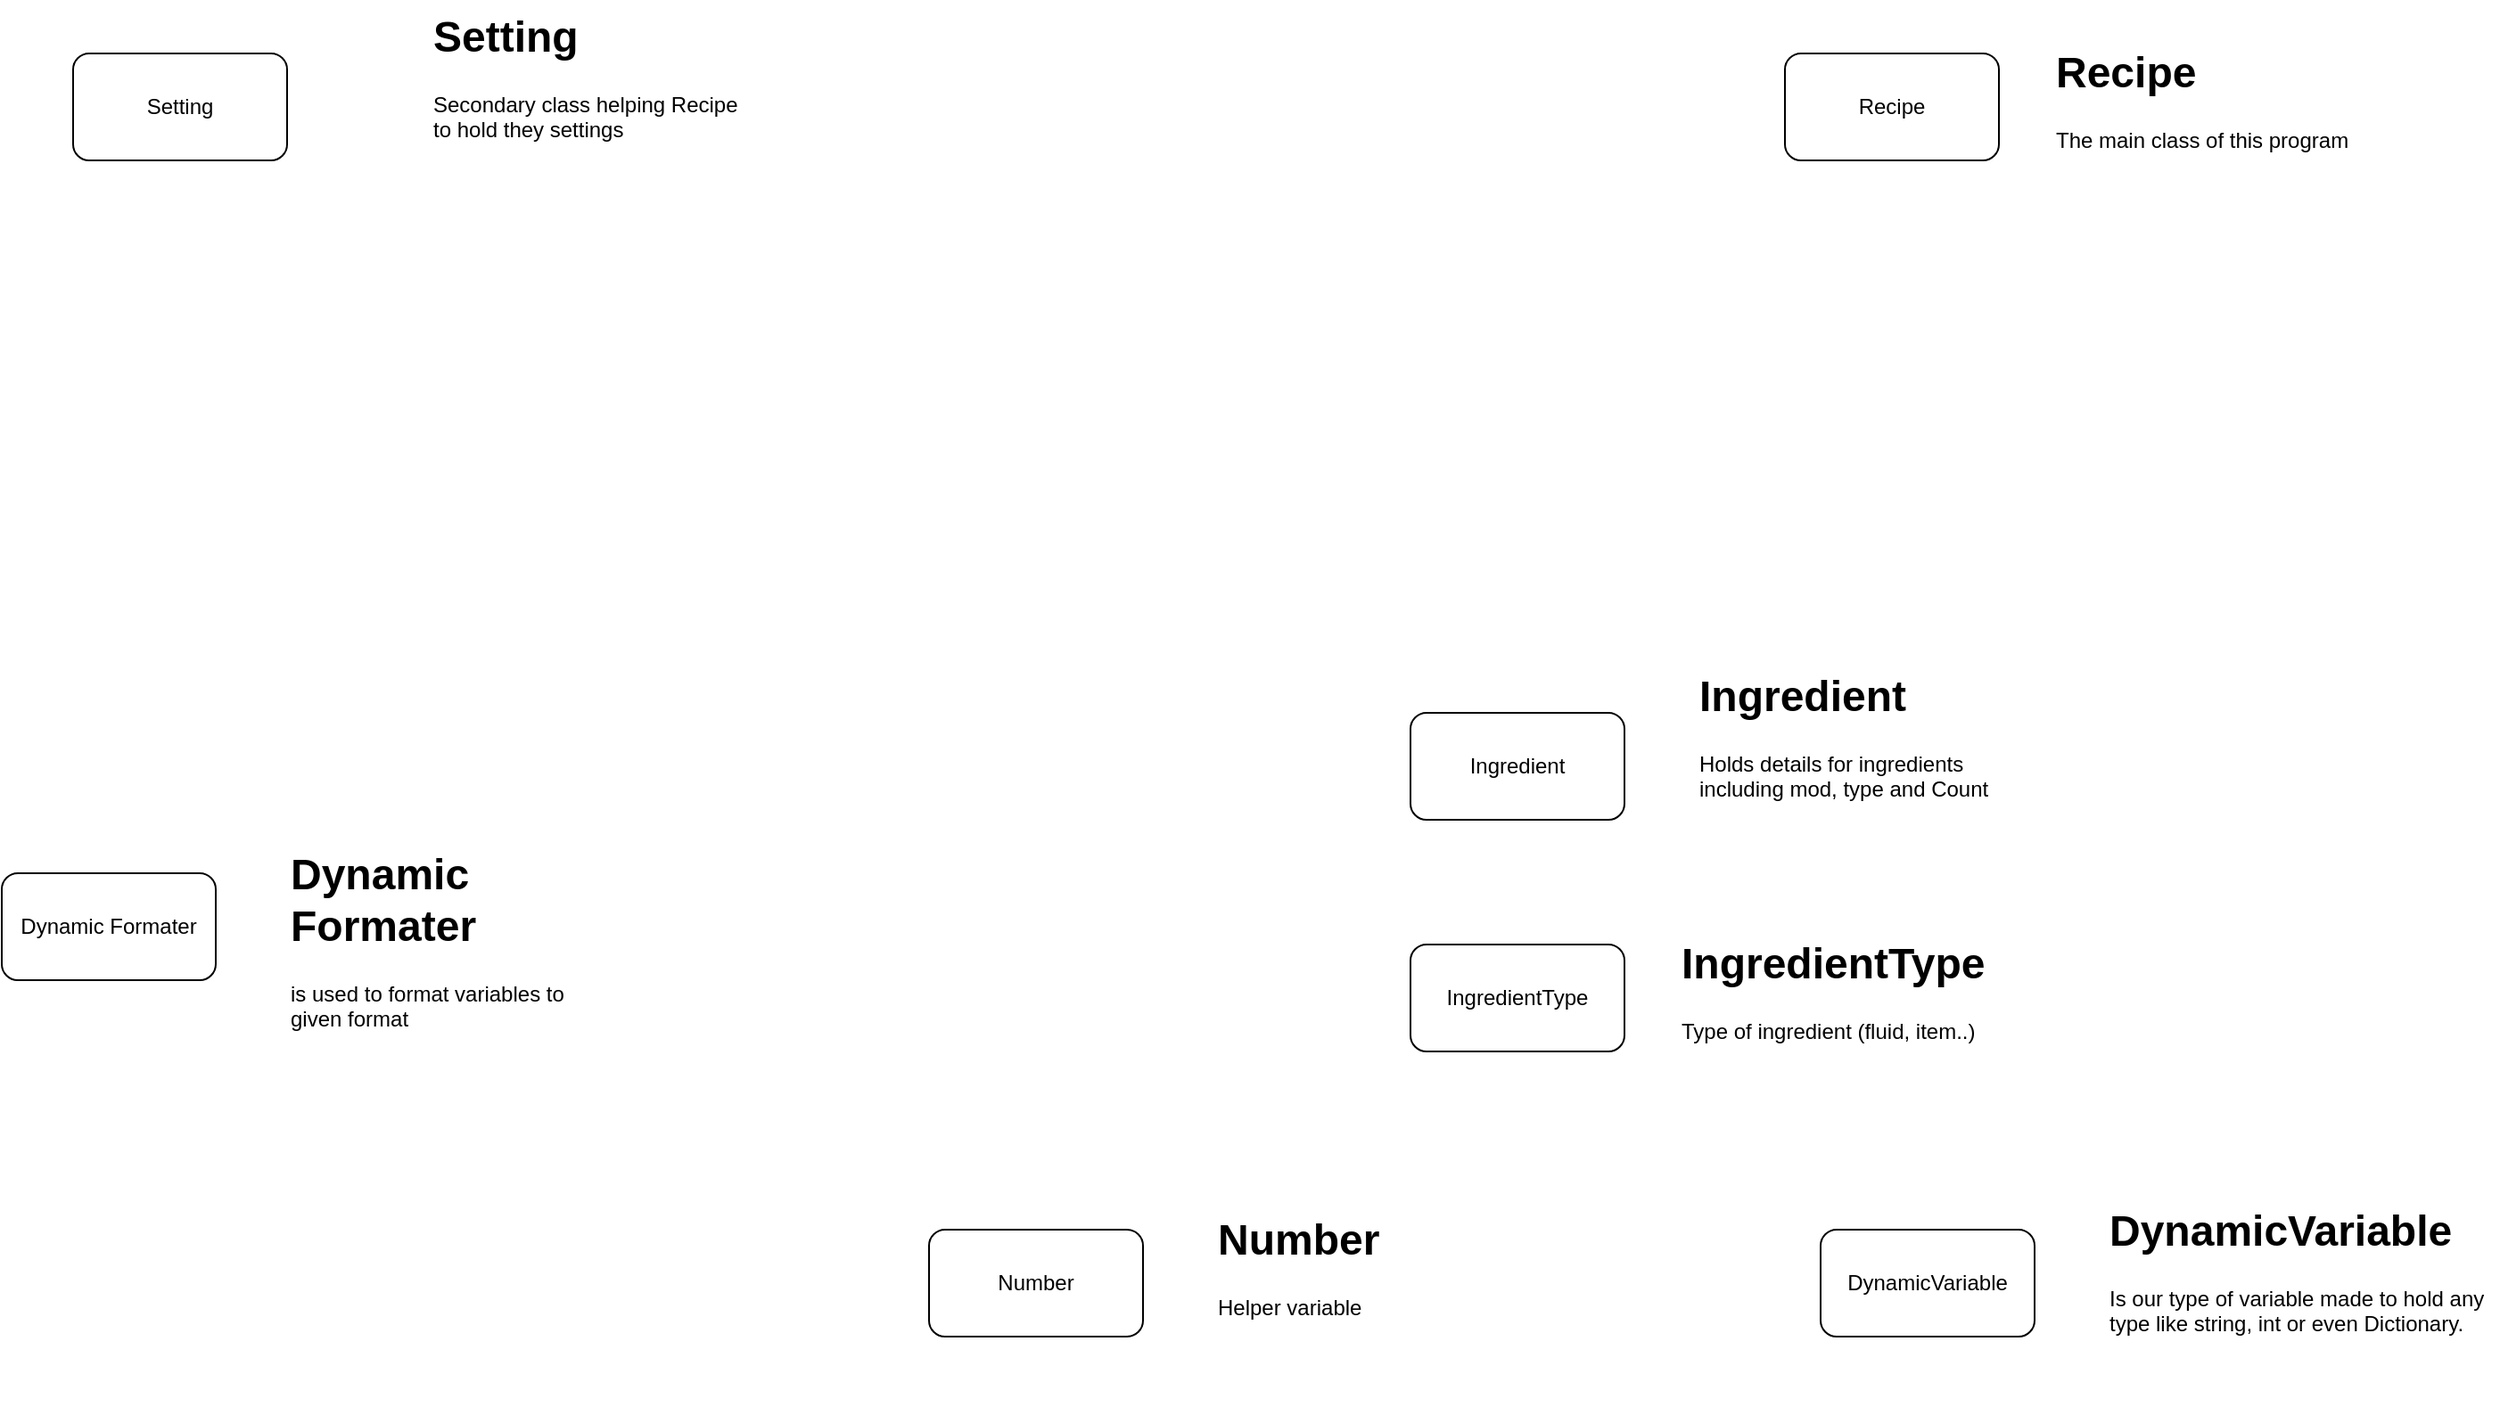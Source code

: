 <mxfile version="28.0.6" pages="8">
  <diagram name="Main" id="3uBoML_Z0vApxwViEejm">
    <mxGraphModel dx="1426" dy="841" grid="1" gridSize="10" guides="1" tooltips="1" connect="1" arrows="1" fold="1" page="1" pageScale="1" pageWidth="1600" pageHeight="900" math="0" shadow="0">
      <root>
        <mxCell id="0" />
        <mxCell id="1" parent="0" />
        <UserObject label="DynamicVariable" link="data:page/id,hqDUjNiKxRSwFqBgx4Qv" id="py9depiOROpdOmusDmSC-1">
          <mxCell style="rounded=1;whiteSpace=wrap;html=1;" parent="1" vertex="1">
            <mxGeometry x="1120" y="750" width="120" height="60" as="geometry" />
          </mxCell>
        </UserObject>
        <mxCell id="OvRGYWNVz8hE8GRUVHzd-1" value="&lt;h1 style=&quot;margin-top: 0px;&quot;&gt;DynamicVariable&lt;/h1&gt;&lt;div&gt;Is our type of variable made to hold any type like string, int or even Dictionary.&lt;/div&gt;" style="text;html=1;whiteSpace=wrap;overflow=hidden;rounded=0;" parent="1" vertex="1">
          <mxGeometry x="1280" y="730" width="220" height="120" as="geometry" />
        </mxCell>
        <UserObject label="Recipe" link="data:page/id,t78YA1gMslNpnmLZrwG5" id="nsWsN7rV3ODZWiUiTW6b-1">
          <mxCell style="rounded=1;whiteSpace=wrap;html=1;" parent="1" vertex="1">
            <mxGeometry x="1100" y="90" width="120" height="60" as="geometry" />
          </mxCell>
        </UserObject>
        <mxCell id="nsWsN7rV3ODZWiUiTW6b-2" value="&lt;h1 style=&quot;margin-top: 0px;&quot;&gt;Recipe&lt;/h1&gt;&lt;div&gt;The main class of this program&lt;/div&gt;" style="text;html=1;whiteSpace=wrap;overflow=hidden;rounded=0;" parent="1" vertex="1">
          <mxGeometry x="1250" y="80" width="180" height="80" as="geometry" />
        </mxCell>
        <UserObject label="Number" link="data:page/id,tS-TYKr6pLmL4njtWuK7" id="jSwqEzFGsP4xh-R7EDi3-1">
          <mxCell style="rounded=1;whiteSpace=wrap;html=1;" parent="1" vertex="1">
            <mxGeometry x="620" y="750" width="120" height="60" as="geometry" />
          </mxCell>
        </UserObject>
        <mxCell id="aqiyEkS29fCbohRyDA0C-1" value="&lt;h1 style=&quot;margin-top: 0px;&quot;&gt;Number&lt;/h1&gt;&lt;div&gt;Helper variable&lt;/div&gt;" style="text;html=1;whiteSpace=wrap;overflow=hidden;rounded=0;" parent="1" vertex="1">
          <mxGeometry x="780" y="735" width="320" height="90" as="geometry" />
        </mxCell>
        <UserObject label="Setting" link="data:page/id,YI6rBQPwx8NrK-7dsSXo" id="jTdZv9STOvw9XY3UWGTQ-1">
          <mxCell style="rounded=1;whiteSpace=wrap;html=1;" parent="1" vertex="1">
            <mxGeometry x="140" y="90" width="120" height="60" as="geometry" />
          </mxCell>
        </UserObject>
        <mxCell id="jTdZv9STOvw9XY3UWGTQ-2" value="&lt;h1 style=&quot;margin-top: 0px;&quot;&gt;Setting&lt;/h1&gt;&lt;div&gt;Secondary class helping Recipe to hold they settings&lt;/div&gt;" style="text;html=1;whiteSpace=wrap;overflow=hidden;rounded=0;" parent="1" vertex="1">
          <mxGeometry x="340" y="60" width="180" height="120" as="geometry" />
        </mxCell>
        <UserObject label="Ingredient" link="data:page/id,b0zY4UOx8nBC6KK0_vot" id="zMOxep1gGMdiYsYofXOH-1">
          <mxCell style="rounded=1;whiteSpace=wrap;html=1;" parent="1" vertex="1">
            <mxGeometry x="890" y="460" width="120" height="60" as="geometry" />
          </mxCell>
        </UserObject>
        <mxCell id="tMk_VGYLlpw7JnObfjpC-1" value="&lt;h1 style=&quot;margin-top: 0px;&quot;&gt;Ingredient&lt;/h1&gt;&lt;p&gt;Holds details for ingredients including mod, type and Count&lt;/p&gt;" style="text;html=1;whiteSpace=wrap;overflow=hidden;rounded=0;" parent="1" vertex="1">
          <mxGeometry x="1050" y="430" width="180" height="120" as="geometry" />
        </mxCell>
        <UserObject label="IngredientType" link="data:page/id,jamZXUYtW_Kwg3yxd3u6" id="tMk_VGYLlpw7JnObfjpC-2">
          <mxCell style="rounded=1;whiteSpace=wrap;html=1;" parent="1" vertex="1">
            <mxGeometry x="890" y="590" width="120" height="60" as="geometry" />
          </mxCell>
        </UserObject>
        <mxCell id="tVx1jOdCEB5GuCHNKLwu-1" value="&lt;h1 style=&quot;margin-top: 0px;&quot;&gt;IngredientType&lt;/h1&gt;&lt;p&gt;Type of ingredient (fluid, item..)&lt;/p&gt;" style="text;html=1;whiteSpace=wrap;overflow=hidden;rounded=0;" parent="1" vertex="1">
          <mxGeometry x="1040" y="580" width="180" height="120" as="geometry" />
        </mxCell>
        <UserObject label="Dynamic Formater" link="data:page/id,U5plF3agsknYo9dKK9Mc" id="57xnzpnbWYV_sWR0A42B-1">
          <mxCell style="rounded=1;whiteSpace=wrap;html=1;" vertex="1" parent="1">
            <mxGeometry x="100" y="550" width="120" height="60" as="geometry" />
          </mxCell>
        </UserObject>
        <mxCell id="57xnzpnbWYV_sWR0A42B-2" value="&lt;h1 style=&quot;margin-top: 0px;&quot;&gt;Dynamic Formater&lt;/h1&gt;&lt;div&gt;is used to format variables to given format&lt;/div&gt;" style="text;html=1;whiteSpace=wrap;overflow=hidden;rounded=0;" vertex="1" parent="1">
          <mxGeometry x="260" y="530" width="180" height="120" as="geometry" />
        </mxCell>
      </root>
    </mxGraphModel>
  </diagram>
  <diagram id="t78YA1gMslNpnmLZrwG5" name="Recipe">
    <mxGraphModel dx="2066" dy="1201" grid="1" gridSize="10" guides="1" tooltips="1" connect="1" arrows="1" fold="1" page="1" pageScale="1" pageWidth="1600" pageHeight="900" math="0" shadow="0">
      <root>
        <mxCell id="0" />
        <mxCell id="1" parent="0" />
      </root>
    </mxGraphModel>
  </diagram>
  <diagram id="hqDUjNiKxRSwFqBgx4Qv" name="DynamicVariable">
    <mxGraphModel dx="2066" dy="1201" grid="1" gridSize="10" guides="1" tooltips="1" connect="1" arrows="1" fold="1" page="1" pageScale="1" pageWidth="1600" pageHeight="900" math="0" shadow="0">
      <root>
        <mxCell id="0" />
        <mxCell id="1" parent="0" />
      </root>
    </mxGraphModel>
  </diagram>
  <diagram id="tS-TYKr6pLmL4njtWuK7" name="Number">
    <mxGraphModel dx="2066" dy="1201" grid="1" gridSize="10" guides="1" tooltips="1" connect="1" arrows="1" fold="1" page="1" pageScale="1" pageWidth="1600" pageHeight="900" math="0" shadow="0">
      <root>
        <mxCell id="0" />
        <mxCell id="1" parent="0" />
      </root>
    </mxGraphModel>
  </diagram>
  <diagram id="YI6rBQPwx8NrK-7dsSXo" name="Setting">
    <mxGraphModel dx="2066" dy="1201" grid="1" gridSize="10" guides="1" tooltips="1" connect="1" arrows="1" fold="1" page="1" pageScale="1" pageWidth="1600" pageHeight="900" math="0" shadow="0">
      <root>
        <mxCell id="0" />
        <mxCell id="1" parent="0" />
      </root>
    </mxGraphModel>
  </diagram>
  <diagram id="b0zY4UOx8nBC6KK0_vot" name="Ingredient">
    <mxGraphModel dx="1410" dy="945" grid="1" gridSize="10" guides="1" tooltips="1" connect="1" arrows="1" fold="1" page="1" pageScale="1" pageWidth="827" pageHeight="1169" math="0" shadow="0">
      <root>
        <mxCell id="0" />
        <mxCell id="1" parent="0" />
      </root>
    </mxGraphModel>
  </diagram>
  <diagram id="jamZXUYtW_Kwg3yxd3u6" name="IngredientType">
    <mxGraphModel dx="1410" dy="945" grid="1" gridSize="10" guides="1" tooltips="1" connect="1" arrows="1" fold="1" page="1" pageScale="1" pageWidth="827" pageHeight="1169" math="0" shadow="0">
      <root>
        <mxCell id="0" />
        <mxCell id="1" parent="0" />
      </root>
    </mxGraphModel>
  </diagram>
  <diagram id="U5plF3agsknYo9dKK9Mc" name="Dynamic Formater">
    <mxGraphModel dx="2431" dy="1413" grid="1" gridSize="10" guides="1" tooltips="1" connect="1" arrows="1" fold="1" page="1" pageScale="1" pageWidth="1600" pageHeight="900" math="0" shadow="0">
      <root>
        <mxCell id="0" />
        <mxCell id="1" parent="0" />
        <mxCell id="F77P0eYqjYumgftxK4_H-1" value="&lt;h1 style=&quot;margin-top: 0px;&quot;&gt;Dynamic Formater&lt;/h1&gt;&lt;div&gt;This class has aditional subclasses to help it work.&lt;/div&gt;" style="text;html=1;whiteSpace=wrap;overflow=hidden;rounded=0;rotation=0;" vertex="1" parent="1">
          <mxGeometry x="760" y="130" width="340" height="80" as="geometry" />
        </mxCell>
        <mxCell id="F77P0eYqjYumgftxK4_H-2" value="Dynamic Formater SubClasses" style="swimlane;whiteSpace=wrap;html=1;" vertex="1" parent="1">
          <mxGeometry x="110" y="10" width="530" height="420" as="geometry" />
        </mxCell>
        <mxCell id="F77P0eYqjYumgftxK4_H-3" value="IOutputLine" style="rounded=1;whiteSpace=wrap;html=1;" vertex="1" parent="F77P0eYqjYumgftxK4_H-2">
          <mxGeometry x="210" y="40" width="120" height="60" as="geometry" />
        </mxCell>
        <mxCell id="F77P0eYqjYumgftxK4_H-6" style="edgeStyle=orthogonalEdgeStyle;rounded=0;orthogonalLoop=1;jettySize=auto;html=1;" edge="1" parent="F77P0eYqjYumgftxK4_H-2" source="F77P0eYqjYumgftxK4_H-4" target="F77P0eYqjYumgftxK4_H-5">
          <mxGeometry relative="1" as="geometry" />
        </mxCell>
        <mxCell id="F77P0eYqjYumgftxK4_H-8" style="edgeStyle=orthogonalEdgeStyle;rounded=0;orthogonalLoop=1;jettySize=auto;html=1;" edge="1" parent="F77P0eYqjYumgftxK4_H-2" source="F77P0eYqjYumgftxK4_H-4" target="F77P0eYqjYumgftxK4_H-7">
          <mxGeometry relative="1" as="geometry" />
        </mxCell>
        <mxCell id="F77P0eYqjYumgftxK4_H-4" value="Output Lines" style="rounded=1;whiteSpace=wrap;html=1;arcSize=0;" vertex="1" parent="F77P0eYqjYumgftxK4_H-2">
          <mxGeometry x="210" y="120" width="120" height="60" as="geometry" />
        </mxCell>
        <mxCell id="F77P0eYqjYumgftxK4_H-5" value="Textline" style="rounded=1;whiteSpace=wrap;html=1;" vertex="1" parent="F77P0eYqjYumgftxK4_H-2">
          <mxGeometry x="40" y="230" width="120" height="60" as="geometry" />
        </mxCell>
        <mxCell id="F77P0eYqjYumgftxK4_H-7" value="RepeatBlock" style="rounded=1;whiteSpace=wrap;html=1;" vertex="1" parent="F77P0eYqjYumgftxK4_H-2">
          <mxGeometry x="370" y="230" width="120" height="60" as="geometry" />
        </mxCell>
        <mxCell id="F77P0eYqjYumgftxK4_H-9" value="OutputLineConvertor" style="rounded=1;whiteSpace=wrap;html=1;" vertex="1" parent="F77P0eYqjYumgftxK4_H-2">
          <mxGeometry x="210" y="340" width="120" height="60" as="geometry" />
        </mxCell>
        <mxCell id="F77P0eYqjYumgftxK4_H-12" style="edgeStyle=orthogonalEdgeStyle;rounded=0;orthogonalLoop=1;jettySize=auto;html=1;" edge="1" parent="1" source="F77P0eYqjYumgftxK4_H-10" target="F77P0eYqjYumgftxK4_H-11">
          <mxGeometry relative="1" as="geometry" />
        </mxCell>
        <mxCell id="F77P0eYqjYumgftxK4_H-40" style="edgeStyle=orthogonalEdgeStyle;rounded=0;orthogonalLoop=1;jettySize=auto;html=1;" edge="1" parent="1" source="F77P0eYqjYumgftxK4_H-10" target="F77P0eYqjYumgftxK4_H-39">
          <mxGeometry relative="1" as="geometry" />
        </mxCell>
        <mxCell id="F77P0eYqjYumgftxK4_H-159" style="edgeStyle=orthogonalEdgeStyle;rounded=0;orthogonalLoop=1;jettySize=auto;html=1;" edge="1" parent="1" source="F77P0eYqjYumgftxK4_H-10" target="F77P0eYqjYumgftxK4_H-158">
          <mxGeometry relative="1" as="geometry" />
        </mxCell>
        <mxCell id="F77P0eYqjYumgftxK4_H-10" value="Dynamic Formater" style="shape=process;whiteSpace=wrap;html=1;backgroundOutline=1;" vertex="1" parent="1">
          <mxGeometry x="820" y="550" width="120" height="60" as="geometry" />
        </mxCell>
        <mxCell id="F77P0eYqjYumgftxK4_H-11" value="Format" style="rounded=0;whiteSpace=wrap;html=1;" vertex="1" parent="1">
          <mxGeometry x="315" y="700" width="120" height="60" as="geometry" />
        </mxCell>
        <mxCell id="F77P0eYqjYumgftxK4_H-13" value="&lt;h1 style=&quot;margin-top: 0px;&quot;&gt;Format&lt;/h1&gt;&lt;div&gt;is a method that will format dynamic variable with given format&lt;/div&gt;" style="text;html=1;whiteSpace=wrap;overflow=hidden;rounded=0;" vertex="1" parent="1">
          <mxGeometry x="520" y="670" width="180" height="120" as="geometry" />
        </mxCell>
        <mxCell id="F77P0eYqjYumgftxK4_H-21" style="edgeStyle=orthogonalEdgeStyle;rounded=0;orthogonalLoop=1;jettySize=auto;html=1;" edge="1" parent="1" source="F77P0eYqjYumgftxK4_H-14" target="F77P0eYqjYumgftxK4_H-20">
          <mxGeometry relative="1" as="geometry" />
        </mxCell>
        <mxCell id="F77P0eYqjYumgftxK4_H-14" value="Format" style="shape=process;whiteSpace=wrap;html=1;backgroundOutline=1;" vertex="1" parent="1">
          <mxGeometry x="315" y="880" width="120" height="60" as="geometry" />
        </mxCell>
        <mxCell id="F77P0eYqjYumgftxK4_H-15" value="" style="shape=flexArrow;endArrow=classic;html=1;rounded=0;" edge="1" parent="1" source="F77P0eYqjYumgftxK4_H-11" target="F77P0eYqjYumgftxK4_H-14">
          <mxGeometry width="50" height="50" relative="1" as="geometry">
            <mxPoint x="350" y="840" as="sourcePoint" />
            <mxPoint x="400" y="790" as="targetPoint" />
          </mxGeometry>
        </mxCell>
        <mxCell id="F77P0eYqjYumgftxK4_H-17" style="edgeStyle=orthogonalEdgeStyle;rounded=0;orthogonalLoop=1;jettySize=auto;html=1;" edge="1" parent="1" source="F77P0eYqjYumgftxK4_H-16" target="F77P0eYqjYumgftxK4_H-14">
          <mxGeometry relative="1" as="geometry" />
        </mxCell>
        <mxCell id="F77P0eYqjYumgftxK4_H-16" value="rawFormat: object" style="rounded=1;whiteSpace=wrap;html=1;" vertex="1" parent="1">
          <mxGeometry x="50" y="820" width="120" height="60" as="geometry" />
        </mxCell>
        <mxCell id="F77P0eYqjYumgftxK4_H-19" style="edgeStyle=orthogonalEdgeStyle;rounded=0;orthogonalLoop=1;jettySize=auto;html=1;" edge="1" parent="1" source="F77P0eYqjYumgftxK4_H-18" target="F77P0eYqjYumgftxK4_H-14">
          <mxGeometry relative="1" as="geometry" />
        </mxCell>
        <mxCell id="F77P0eYqjYumgftxK4_H-18" value="variable: DynamicVariable" style="rounded=1;whiteSpace=wrap;html=1;" vertex="1" parent="1">
          <mxGeometry x="50" y="910" width="120" height="60" as="geometry" />
        </mxCell>
        <mxCell id="F77P0eYqjYumgftxK4_H-23" value="" style="edgeStyle=orthogonalEdgeStyle;rounded=0;orthogonalLoop=1;jettySize=auto;html=1;" edge="1" parent="1" source="F77P0eYqjYumgftxK4_H-20" target="F77P0eYqjYumgftxK4_H-32">
          <mxGeometry relative="1" as="geometry">
            <mxPoint x="530" y="1050" as="targetPoint" />
          </mxGeometry>
        </mxCell>
        <mxCell id="F77P0eYqjYumgftxK4_H-24" value="null" style="edgeLabel;html=1;align=center;verticalAlign=middle;resizable=0;points=[];" vertex="1" connectable="0" parent="F77P0eYqjYumgftxK4_H-23">
          <mxGeometry x="-0.045" y="-2" relative="1" as="geometry">
            <mxPoint as="offset" />
          </mxGeometry>
        </mxCell>
        <mxCell id="F77P0eYqjYumgftxK4_H-33" style="edgeStyle=orthogonalEdgeStyle;rounded=0;orthogonalLoop=1;jettySize=auto;html=1;" edge="1" parent="1" source="F77P0eYqjYumgftxK4_H-20" target="F77P0eYqjYumgftxK4_H-35">
          <mxGeometry relative="1" as="geometry">
            <mxPoint x="375" y="1190" as="targetPoint" />
          </mxGeometry>
        </mxCell>
        <mxCell id="F77P0eYqjYumgftxK4_H-34" value="not null" style="edgeLabel;html=1;align=center;verticalAlign=middle;resizable=0;points=[];" vertex="1" connectable="0" parent="F77P0eYqjYumgftxK4_H-33">
          <mxGeometry x="-0.198" y="-3" relative="1" as="geometry">
            <mxPoint as="offset" />
          </mxGeometry>
        </mxCell>
        <mxCell id="F77P0eYqjYumgftxK4_H-20" value="rawFormat" style="strokeWidth=2;html=1;shape=mxgraph.flowchart.decision;whiteSpace=wrap;" vertex="1" parent="1">
          <mxGeometry x="325" y="1000" width="100" height="100" as="geometry" />
        </mxCell>
        <mxCell id="F77P0eYqjYumgftxK4_H-32" value="ArgumentNullExeption&lt;br&gt;nameof(rawFormat)" style="shape=parallelogram;perimeter=parallelogramPerimeter;whiteSpace=wrap;html=1;fixedSize=1;" vertex="1" parent="1">
          <mxGeometry x="510" y="1020" width="210" height="60" as="geometry" />
        </mxCell>
        <mxCell id="F77P0eYqjYumgftxK4_H-37" value="" style="edgeStyle=orthogonalEdgeStyle;rounded=0;orthogonalLoop=1;jettySize=auto;html=1;" edge="1" parent="1" source="F77P0eYqjYumgftxK4_H-35" target="F77P0eYqjYumgftxK4_H-36">
          <mxGeometry relative="1" as="geometry" />
        </mxCell>
        <mxCell id="F77P0eYqjYumgftxK4_H-38" value="default" style="edgeLabel;html=1;align=center;verticalAlign=middle;resizable=0;points=[];" vertex="1" connectable="0" parent="F77P0eYqjYumgftxK4_H-37">
          <mxGeometry x="0.127" relative="1" as="geometry">
            <mxPoint as="offset" />
          </mxGeometry>
        </mxCell>
        <mxCell id="F77P0eYqjYumgftxK4_H-43" style="edgeStyle=orthogonalEdgeStyle;rounded=0;orthogonalLoop=1;jettySize=auto;html=1;" edge="1" parent="1" source="F77P0eYqjYumgftxK4_H-35" target="F77P0eYqjYumgftxK4_H-42">
          <mxGeometry relative="1" as="geometry" />
        </mxCell>
        <mxCell id="F77P0eYqjYumgftxK4_H-35" value="rawFormat type" style="rhombus;whiteSpace=wrap;html=1;" vertex="1" parent="1">
          <mxGeometry x="335" y="1180" width="80" height="80" as="geometry" />
        </mxCell>
        <mxCell id="F77P0eYqjYumgftxK4_H-36" value="ArgumentExeption&lt;div&gt;&quot;Unsupported format type.&quot;&lt;/div&gt;" style="shape=parallelogram;perimeter=parallelogramPerimeter;whiteSpace=wrap;html=1;fixedSize=1;" vertex="1" parent="1">
          <mxGeometry x="510" y="1190" width="210" height="60" as="geometry" />
        </mxCell>
        <mxCell id="F77P0eYqjYumgftxK4_H-39" value="Render" style="rounded=0;whiteSpace=wrap;html=1;" vertex="1" parent="1">
          <mxGeometry x="1210" y="700" width="120" height="60" as="geometry" />
        </mxCell>
        <mxCell id="F77P0eYqjYumgftxK4_H-44" style="edgeStyle=orthogonalEdgeStyle;rounded=0;orthogonalLoop=1;jettySize=auto;html=1;" edge="1" parent="1" source="F77P0eYqjYumgftxK4_H-41" target="F77P0eYqjYumgftxK4_H-42">
          <mxGeometry relative="1" as="geometry" />
        </mxCell>
        <mxCell id="F77P0eYqjYumgftxK4_H-41" value="&lt;ul&gt;&lt;li&gt;string&lt;/li&gt;&lt;li&gt;JsonElement&lt;/li&gt;&lt;li&gt;List&amp;lt;object&amp;gt;&lt;/li&gt;&lt;/ul&gt;" style="text;strokeColor=none;fillColor=none;html=1;whiteSpace=wrap;verticalAlign=middle;overflow=hidden;" vertex="1" parent="1">
          <mxGeometry x="200" y="1280" width="140" height="80" as="geometry" />
        </mxCell>
        <mxCell id="F77P0eYqjYumgftxK4_H-47" style="edgeStyle=orthogonalEdgeStyle;rounded=0;orthogonalLoop=1;jettySize=auto;html=1;" edge="1" parent="1" source="F77P0eYqjYumgftxK4_H-42" target="F77P0eYqjYumgftxK4_H-46">
          <mxGeometry relative="1" as="geometry" />
        </mxCell>
        <mxCell id="F77P0eYqjYumgftxK4_H-48" value="not succesfull or null" style="edgeLabel;html=1;align=center;verticalAlign=middle;resizable=0;points=[];" vertex="1" connectable="0" parent="F77P0eYqjYumgftxK4_H-47">
          <mxGeometry x="-0.533" y="-1" relative="1" as="geometry">
            <mxPoint x="29" y="-1" as="offset" />
          </mxGeometry>
        </mxCell>
        <mxCell id="F77P0eYqjYumgftxK4_H-50" style="edgeStyle=orthogonalEdgeStyle;rounded=0;orthogonalLoop=1;jettySize=auto;html=1;" edge="1" parent="1" source="F77P0eYqjYumgftxK4_H-42" target="F77P0eYqjYumgftxK4_H-49">
          <mxGeometry relative="1" as="geometry" />
        </mxCell>
        <mxCell id="F77P0eYqjYumgftxK4_H-51" value="succes" style="edgeLabel;html=1;align=center;verticalAlign=middle;resizable=0;points=[];" vertex="1" connectable="0" parent="F77P0eYqjYumgftxK4_H-50">
          <mxGeometry x="-0.135" y="1" relative="1" as="geometry">
            <mxPoint as="offset" />
          </mxGeometry>
        </mxCell>
        <mxCell id="F77P0eYqjYumgftxK4_H-42" value="outputLines" style="rounded=1;whiteSpace=wrap;html=1;" vertex="1" parent="1">
          <mxGeometry x="315" y="1400" width="120" height="60" as="geometry" />
        </mxCell>
        <mxCell id="F77P0eYqjYumgftxK4_H-45" value="&lt;h1 style=&quot;margin-top: 0px;&quot;&gt;Deserialization&lt;/h1&gt;&lt;div&gt;uses json deserialize with OutputLineConverter() as option converter and tries to deserialize rawFormat into List&amp;lt;IOutputLine&amp;gt;&lt;/div&gt;" style="text;html=1;whiteSpace=wrap;overflow=hidden;rounded=0;" vertex="1" parent="1">
          <mxGeometry x="500" y="1290" width="180" height="140" as="geometry" />
        </mxCell>
        <mxCell id="F77P0eYqjYumgftxK4_H-46" value="ArgumentExeption&lt;div&gt;&quot;Invalid or empty format.&quot;&lt;/div&gt;" style="shape=parallelogram;perimeter=parallelogramPerimeter;whiteSpace=wrap;html=1;fixedSize=1;" vertex="1" parent="1">
          <mxGeometry x="510" y="1490" width="210" height="60" as="geometry" />
        </mxCell>
        <mxCell id="F77P0eYqjYumgftxK4_H-49" value="returns Render(outputLines, variable)" style="shape=process;whiteSpace=wrap;html=1;backgroundOutline=1;size=0.053;" vertex="1" parent="1">
          <mxGeometry x="250" y="1740" width="250" height="60" as="geometry" />
        </mxCell>
        <mxCell id="F77P0eYqjYumgftxK4_H-52" value="&lt;h1 style=&quot;margin-top: 0px;&quot;&gt;Render&lt;/h1&gt;&lt;div&gt;is a methode that will take lines and replaces variable holders with data&lt;/div&gt;" style="text;html=1;whiteSpace=wrap;overflow=hidden;rounded=0;" vertex="1" parent="1">
          <mxGeometry x="1410" y="660" width="180" height="120" as="geometry" />
        </mxCell>
        <mxCell id="F77P0eYqjYumgftxK4_H-79" style="edgeStyle=orthogonalEdgeStyle;rounded=0;orthogonalLoop=1;jettySize=auto;html=1;" edge="1" parent="1" source="F77P0eYqjYumgftxK4_H-53" target="F77P0eYqjYumgftxK4_H-107">
          <mxGeometry relative="1" as="geometry">
            <mxPoint x="1270" y="1030" as="targetPoint" />
          </mxGeometry>
        </mxCell>
        <mxCell id="F77P0eYqjYumgftxK4_H-85" style="edgeStyle=orthogonalEdgeStyle;rounded=0;orthogonalLoop=1;jettySize=auto;html=1;" edge="1" parent="1" source="F77P0eYqjYumgftxK4_H-53" target="F77P0eYqjYumgftxK4_H-84">
          <mxGeometry relative="1" as="geometry" />
        </mxCell>
        <mxCell id="F77P0eYqjYumgftxK4_H-53" value="Render" style="shape=process;whiteSpace=wrap;html=1;backgroundOutline=1;" vertex="1" parent="1">
          <mxGeometry x="1210" y="880" width="120" height="60" as="geometry" />
        </mxCell>
        <mxCell id="F77P0eYqjYumgftxK4_H-54" value="" style="shape=flexArrow;endArrow=classic;html=1;rounded=0;" edge="1" parent="1" source="F77P0eYqjYumgftxK4_H-39" target="F77P0eYqjYumgftxK4_H-53">
          <mxGeometry width="50" height="50" relative="1" as="geometry">
            <mxPoint x="1180" y="840" as="sourcePoint" />
            <mxPoint x="1230" y="790" as="targetPoint" />
          </mxGeometry>
        </mxCell>
        <mxCell id="F77P0eYqjYumgftxK4_H-59" style="edgeStyle=orthogonalEdgeStyle;rounded=0;orthogonalLoop=1;jettySize=auto;html=1;" edge="1" parent="1" source="F77P0eYqjYumgftxK4_H-55" target="F77P0eYqjYumgftxK4_H-53">
          <mxGeometry relative="1" as="geometry" />
        </mxCell>
        <mxCell id="F77P0eYqjYumgftxK4_H-55" value="lines: List&amp;lt;IOutputLine&amp;gt;" style="rounded=1;whiteSpace=wrap;html=1;" vertex="1" parent="1">
          <mxGeometry x="960" y="820" width="120" height="60" as="geometry" />
        </mxCell>
        <mxCell id="F77P0eYqjYumgftxK4_H-60" style="edgeStyle=orthogonalEdgeStyle;rounded=0;orthogonalLoop=1;jettySize=auto;html=1;" edge="1" parent="1" source="F77P0eYqjYumgftxK4_H-56" target="F77P0eYqjYumgftxK4_H-53">
          <mxGeometry relative="1" as="geometry" />
        </mxCell>
        <mxCell id="F77P0eYqjYumgftxK4_H-56" value="variable: DynamicVariable" style="rounded=1;whiteSpace=wrap;html=1;" vertex="1" parent="1">
          <mxGeometry x="960" y="910" width="120" height="60" as="geometry" />
        </mxCell>
        <mxCell id="F77P0eYqjYumgftxK4_H-157" style="edgeStyle=orthogonalEdgeStyle;rounded=0;orthogonalLoop=1;jettySize=auto;html=1;" edge="1" parent="1" source="F77P0eYqjYumgftxK4_H-84" target="F77P0eYqjYumgftxK4_H-155">
          <mxGeometry relative="1" as="geometry">
            <Array as="points">
              <mxPoint x="1710" y="1535" />
              <mxPoint x="1890" y="1535" />
              <mxPoint x="1890" y="1980" />
            </Array>
          </mxGeometry>
        </mxCell>
        <mxCell id="F77P0eYqjYumgftxK4_H-84" value="StringBuilder" style="rounded=1;whiteSpace=wrap;html=1;" vertex="1" parent="1">
          <mxGeometry x="1650" y="1060" width="120" height="60" as="geometry" />
        </mxCell>
        <mxCell id="F77P0eYqjYumgftxK4_H-156" style="edgeStyle=orthogonalEdgeStyle;rounded=0;orthogonalLoop=1;jettySize=auto;html=1;" edge="1" parent="1" source="F77P0eYqjYumgftxK4_H-107" target="F77P0eYqjYumgftxK4_H-155">
          <mxGeometry relative="1" as="geometry" />
        </mxCell>
        <mxCell id="F77P0eYqjYumgftxK4_H-107" value="for line in lines" style="swimlane;startSize=20;horizontal=1;containerType=tree;" vertex="1" parent="1">
          <mxGeometry x="980" y="1040" width="580" height="780" as="geometry" />
        </mxCell>
        <mxCell id="F77P0eYqjYumgftxK4_H-128" style="edgeStyle=orthogonalEdgeStyle;rounded=0;orthogonalLoop=1;jettySize=auto;html=1;" edge="1" parent="F77P0eYqjYumgftxK4_H-107" source="F77P0eYqjYumgftxK4_H-126" target="F77P0eYqjYumgftxK4_H-127">
          <mxGeometry relative="1" as="geometry" />
        </mxCell>
        <mxCell id="F77P0eYqjYumgftxK4_H-132" style="edgeStyle=orthogonalEdgeStyle;rounded=0;orthogonalLoop=1;jettySize=auto;html=1;" edge="1" parent="F77P0eYqjYumgftxK4_H-107" source="F77P0eYqjYumgftxK4_H-126" target="F77P0eYqjYumgftxK4_H-131">
          <mxGeometry relative="1" as="geometry" />
        </mxCell>
        <mxCell id="F77P0eYqjYumgftxK4_H-126" value="switch type" style="rounded=0;whiteSpace=wrap;html=1;" vertex="1" parent="F77P0eYqjYumgftxK4_H-107">
          <mxGeometry x="140" y="40" width="120" height="60" as="geometry" />
        </mxCell>
        <mxCell id="F77P0eYqjYumgftxK4_H-127" value="TextLine" style="rounded=1;whiteSpace=wrap;html=1;" vertex="1" parent="F77P0eYqjYumgftxK4_H-107">
          <mxGeometry x="40" y="150" width="120" height="60" as="geometry" />
        </mxCell>
        <mxCell id="F77P0eYqjYumgftxK4_H-129" style="edgeStyle=orthogonalEdgeStyle;rounded=0;orthogonalLoop=1;jettySize=auto;html=1;" edge="1" target="F77P0eYqjYumgftxK4_H-130" source="F77P0eYqjYumgftxK4_H-127" parent="F77P0eYqjYumgftxK4_H-107">
          <mxGeometry relative="1" as="geometry">
            <mxPoint x="1170" y="1150" as="sourcePoint" />
          </mxGeometry>
        </mxCell>
        <mxCell id="F77P0eYqjYumgftxK4_H-130" value="Adds this line into StringBuilder" style="rounded=1;whiteSpace=wrap;html=1;" vertex="1" parent="F77P0eYqjYumgftxK4_H-107">
          <mxGeometry x="40" y="250" width="120" height="60" as="geometry" />
        </mxCell>
        <mxCell id="F77P0eYqjYumgftxK4_H-134" style="edgeStyle=orthogonalEdgeStyle;rounded=0;orthogonalLoop=1;jettySize=auto;html=1;" edge="1" parent="F77P0eYqjYumgftxK4_H-107" source="F77P0eYqjYumgftxK4_H-131" target="F77P0eYqjYumgftxK4_H-133">
          <mxGeometry relative="1" as="geometry" />
        </mxCell>
        <mxCell id="F77P0eYqjYumgftxK4_H-131" value="RepeatBlock" style="rounded=1;whiteSpace=wrap;html=1;" vertex="1" parent="F77P0eYqjYumgftxK4_H-107">
          <mxGeometry x="240" y="150" width="120" height="60" as="geometry" />
        </mxCell>
        <mxCell id="F77P0eYqjYumgftxK4_H-138" style="edgeStyle=orthogonalEdgeStyle;rounded=0;orthogonalLoop=1;jettySize=auto;html=1;" edge="1" parent="F77P0eYqjYumgftxK4_H-107" source="F77P0eYqjYumgftxK4_H-133" target="F77P0eYqjYumgftxK4_H-137">
          <mxGeometry relative="1" as="geometry" />
        </mxCell>
        <mxCell id="F77P0eYqjYumgftxK4_H-139" value="null" style="edgeLabel;html=1;align=center;verticalAlign=middle;resizable=0;points=[];" vertex="1" connectable="0" parent="F77P0eYqjYumgftxK4_H-138">
          <mxGeometry x="0.082" y="-3" relative="1" as="geometry">
            <mxPoint as="offset" />
          </mxGeometry>
        </mxCell>
        <mxCell id="F77P0eYqjYumgftxK4_H-141" style="edgeStyle=orthogonalEdgeStyle;rounded=0;orthogonalLoop=1;jettySize=auto;html=1;" edge="1" parent="F77P0eYqjYumgftxK4_H-107" source="F77P0eYqjYumgftxK4_H-133" target="F77P0eYqjYumgftxK4_H-140">
          <mxGeometry relative="1" as="geometry" />
        </mxCell>
        <mxCell id="F77P0eYqjYumgftxK4_H-142" value="not null" style="edgeLabel;html=1;align=center;verticalAlign=middle;resizable=0;points=[];" vertex="1" connectable="0" parent="F77P0eYqjYumgftxK4_H-141">
          <mxGeometry x="-0.171" relative="1" as="geometry">
            <mxPoint as="offset" />
          </mxGeometry>
        </mxCell>
        <mxCell id="F77P0eYqjYumgftxK4_H-133" value="variable&lt;div&gt;value&lt;/div&gt;" style="rhombus;whiteSpace=wrap;html=1;" vertex="1" parent="F77P0eYqjYumgftxK4_H-107">
          <mxGeometry x="260" y="250" width="80" height="80" as="geometry" />
        </mxCell>
        <mxCell id="F77P0eYqjYumgftxK4_H-137" value="skips this iteration" style="rounded=1;whiteSpace=wrap;html=1;" vertex="1" parent="F77P0eYqjYumgftxK4_H-107">
          <mxGeometry x="370" y="260" width="120" height="60" as="geometry" />
        </mxCell>
        <mxCell id="F77P0eYqjYumgftxK4_H-144" style="edgeStyle=orthogonalEdgeStyle;rounded=0;orthogonalLoop=1;jettySize=auto;html=1;" edge="1" parent="F77P0eYqjYumgftxK4_H-107" source="F77P0eYqjYumgftxK4_H-140" target="F77P0eYqjYumgftxK4_H-143">
          <mxGeometry relative="1" as="geometry" />
        </mxCell>
        <mxCell id="F77P0eYqjYumgftxK4_H-146" style="edgeStyle=orthogonalEdgeStyle;rounded=0;orthogonalLoop=1;jettySize=auto;html=1;" edge="1" parent="F77P0eYqjYumgftxK4_H-107" source="F77P0eYqjYumgftxK4_H-140" target="F77P0eYqjYumgftxK4_H-145">
          <mxGeometry relative="1" as="geometry" />
        </mxCell>
        <mxCell id="F77P0eYqjYumgftxK4_H-140" value="If" style="rounded=1;whiteSpace=wrap;html=1;" vertex="1" parent="F77P0eYqjYumgftxK4_H-107">
          <mxGeometry x="280" y="370" width="40" height="40" as="geometry" />
        </mxCell>
        <mxCell id="F77P0eYqjYumgftxK4_H-148" style="edgeStyle=orthogonalEdgeStyle;rounded=0;orthogonalLoop=1;jettySize=auto;html=1;" edge="1" parent="F77P0eYqjYumgftxK4_H-107" source="F77P0eYqjYumgftxK4_H-143" target="F77P0eYqjYumgftxK4_H-147">
          <mxGeometry relative="1" as="geometry" />
        </mxCell>
        <mxCell id="F77P0eYqjYumgftxK4_H-143" value="Type is array and variable value is List&amp;lt;object&amp;gt;" style="rounded=1;whiteSpace=wrap;html=1;" vertex="1" parent="F77P0eYqjYumgftxK4_H-107">
          <mxGeometry x="100" y="470" width="120" height="60" as="geometry" />
        </mxCell>
        <mxCell id="F77P0eYqjYumgftxK4_H-153" style="edgeStyle=orthogonalEdgeStyle;rounded=0;orthogonalLoop=1;jettySize=auto;html=1;" edge="1" parent="F77P0eYqjYumgftxK4_H-107" source="F77P0eYqjYumgftxK4_H-145" target="F77P0eYqjYumgftxK4_H-151">
          <mxGeometry relative="1" as="geometry" />
        </mxCell>
        <mxCell id="F77P0eYqjYumgftxK4_H-145" value="Type is map and variable value is&amp;nbsp;&lt;div&gt;Dictionary&amp;lt;string, object&amp;gt;&lt;/div&gt;" style="rounded=1;whiteSpace=wrap;html=1;" vertex="1" parent="F77P0eYqjYumgftxK4_H-107">
          <mxGeometry x="380" y="470" width="140" height="60" as="geometry" />
        </mxCell>
        <mxCell id="F77P0eYqjYumgftxK4_H-150" style="edgeStyle=orthogonalEdgeStyle;rounded=0;orthogonalLoop=1;jettySize=auto;html=1;" edge="1" parent="F77P0eYqjYumgftxK4_H-107" source="F77P0eYqjYumgftxK4_H-147" target="F77P0eYqjYumgftxK4_H-149">
          <mxGeometry relative="1" as="geometry" />
        </mxCell>
        <mxCell id="F77P0eYqjYumgftxK4_H-147" value="For each item in list it will replace VarHolder in format for data from the list" style="rounded=1;whiteSpace=wrap;html=1;" vertex="1" parent="F77P0eYqjYumgftxK4_H-107">
          <mxGeometry x="80" y="590" width="160" height="70" as="geometry" />
        </mxCell>
        <mxCell id="F77P0eYqjYumgftxK4_H-149" value="Adds every line into StringBuilder" style="rounded=1;whiteSpace=wrap;html=1;" vertex="1" parent="F77P0eYqjYumgftxK4_H-107">
          <mxGeometry x="240" y="700" width="120" height="60" as="geometry" />
        </mxCell>
        <mxCell id="F77P0eYqjYumgftxK4_H-152" style="edgeStyle=orthogonalEdgeStyle;rounded=0;orthogonalLoop=1;jettySize=auto;html=1;" edge="1" parent="F77P0eYqjYumgftxK4_H-107" source="F77P0eYqjYumgftxK4_H-151" target="F77P0eYqjYumgftxK4_H-149">
          <mxGeometry relative="1" as="geometry" />
        </mxCell>
        <mxCell id="F77P0eYqjYumgftxK4_H-151" value="For each KeyValuePair in Dictionary it will replace KeyHolder and VarHolder with data from Dictionary" style="rounded=1;whiteSpace=wrap;html=1;" vertex="1" parent="F77P0eYqjYumgftxK4_H-107">
          <mxGeometry x="360" y="590" width="180" height="70" as="geometry" />
        </mxCell>
        <mxCell id="F77P0eYqjYumgftxK4_H-154" value="&lt;h1 style=&quot;margin-top: 0px;&quot;&gt;Var and Key Holders&lt;/h1&gt;&lt;div&gt;it is loaded form format where user defines the name it will try to search and replace like when VarHolder is &quot;somename&quot; and Format is &quot;This variable is &amp;lt;somename&amp;gt;&quot;, it will find &quot;&amp;lt;somename&amp;gt;&quot; and replace it with some data&lt;/div&gt;" style="text;html=1;whiteSpace=wrap;overflow=hidden;rounded=0;" vertex="1" parent="1">
          <mxGeometry x="1580" y="1600" width="280" height="130" as="geometry" />
        </mxCell>
        <mxCell id="F77P0eYqjYumgftxK4_H-155" value="returns StringBuilder.ToString()" style="shape=process;whiteSpace=wrap;html=1;backgroundOutline=1;size=0.053;" vertex="1" parent="1">
          <mxGeometry x="1490" y="1950" width="250" height="60" as="geometry" />
        </mxCell>
        <mxCell id="F77P0eYqjYumgftxK4_H-158" value="SafeToString" style="rounded=0;whiteSpace=wrap;html=1;" vertex="1" parent="1">
          <mxGeometry x="1960" y="700" width="120" height="60" as="geometry" />
        </mxCell>
        <mxCell id="F77P0eYqjYumgftxK4_H-160" value="&lt;h1 style=&quot;margin-top: 0px;&quot;&gt;Safe To String&lt;/h1&gt;&lt;div&gt;is a helper function that will safely convert any type into string&lt;/div&gt;" style="text;html=1;whiteSpace=wrap;overflow=hidden;rounded=0;" vertex="1" parent="1">
          <mxGeometry x="2120" y="660" width="180" height="120" as="geometry" />
        </mxCell>
        <mxCell id="F77P0eYqjYumgftxK4_H-161" value="IOutputLine" style="shape=process;whiteSpace=wrap;html=1;backgroundOutline=1;" vertex="1" parent="1">
          <mxGeometry x="1230" y="50" width="120" height="60" as="geometry" />
        </mxCell>
        <mxCell id="F77P0eYqjYumgftxK4_H-162" value="&lt;h1 style=&quot;margin-top: 0px;&quot;&gt;IOutputLine&lt;/h1&gt;&lt;div&gt;is interface used for TextLine and RepeatBlock clases. It contains nothing for now&lt;/div&gt;" style="text;html=1;whiteSpace=wrap;overflow=hidden;rounded=0;" vertex="1" parent="1">
          <mxGeometry x="1380" y="30" width="180" height="120" as="geometry" />
        </mxCell>
        <mxCell id="F77P0eYqjYumgftxK4_H-164" value="TextLine : IOutputLine" style="swimlane;fontStyle=0;childLayout=stackLayout;horizontal=1;startSize=26;fillColor=none;horizontalStack=0;resizeParent=1;resizeParentMax=0;resizeLast=0;collapsible=1;marginBottom=0;whiteSpace=wrap;html=1;" vertex="1" parent="1">
          <mxGeometry x="1720" y="30" width="160" height="52" as="geometry" />
        </mxCell>
        <mxCell id="F77P0eYqjYumgftxK4_H-165" value="+ Value: string" style="text;strokeColor=none;fillColor=none;align=left;verticalAlign=top;spacingLeft=4;spacingRight=4;overflow=hidden;rotatable=0;points=[[0,0.5],[1,0.5]];portConstraint=eastwest;whiteSpace=wrap;html=1;" vertex="1" parent="F77P0eYqjYumgftxK4_H-164">
          <mxGeometry y="26" width="160" height="26" as="geometry" />
        </mxCell>
        <mxCell id="F77P0eYqjYumgftxK4_H-168" value="RepeatBlock : IOutputLine" style="swimlane;fontStyle=0;childLayout=stackLayout;horizontal=1;startSize=26;fillColor=none;horizontalStack=0;resizeParent=1;resizeParentMax=0;resizeLast=0;collapsible=1;marginBottom=0;whiteSpace=wrap;html=1;" vertex="1" parent="1">
          <mxGeometry x="1720" y="115" width="160" height="130" as="geometry" />
        </mxCell>
        <mxCell id="F77P0eYqjYumgftxK4_H-169" value="+ Type: string" style="text;strokeColor=none;fillColor=none;align=left;verticalAlign=top;spacingLeft=4;spacingRight=4;overflow=hidden;rotatable=0;points=[[0,0.5],[1,0.5]];portConstraint=eastwest;whiteSpace=wrap;html=1;" vertex="1" parent="F77P0eYqjYumgftxK4_H-168">
          <mxGeometry y="26" width="160" height="26" as="geometry" />
        </mxCell>
        <mxCell id="F77P0eYqjYumgftxK4_H-170" value="+ Var: string" style="text;strokeColor=none;fillColor=none;align=left;verticalAlign=top;spacingLeft=4;spacingRight=4;overflow=hidden;rotatable=0;points=[[0,0.5],[1,0.5]];portConstraint=eastwest;whiteSpace=wrap;html=1;" vertex="1" parent="F77P0eYqjYumgftxK4_H-168">
          <mxGeometry y="52" width="160" height="26" as="geometry" />
        </mxCell>
        <mxCell id="F77P0eYqjYumgftxK4_H-171" value="+ Key: string" style="text;strokeColor=none;fillColor=none;align=left;verticalAlign=top;spacingLeft=4;spacingRight=4;overflow=hidden;rotatable=0;points=[[0,0.5],[1,0.5]];portConstraint=eastwest;whiteSpace=wrap;html=1;" vertex="1" parent="F77P0eYqjYumgftxK4_H-168">
          <mxGeometry y="78" width="160" height="26" as="geometry" />
        </mxCell>
        <mxCell id="F77P0eYqjYumgftxK4_H-172" value="+ Format: string" style="text;strokeColor=none;fillColor=none;align=left;verticalAlign=top;spacingLeft=4;spacingRight=4;overflow=hidden;rotatable=0;points=[[0,0.5],[1,0.5]];portConstraint=eastwest;whiteSpace=wrap;html=1;" vertex="1" parent="F77P0eYqjYumgftxK4_H-168">
          <mxGeometry y="104" width="160" height="26" as="geometry" />
        </mxCell>
        <mxCell id="F77P0eYqjYumgftxK4_H-173" value="&lt;h1 style=&quot;margin-top: 0px;&quot;&gt;TextLine&lt;/h1&gt;&lt;div&gt;represents single line of text&lt;/div&gt;" style="text;html=1;whiteSpace=wrap;overflow=hidden;rounded=0;" vertex="1" parent="1">
          <mxGeometry x="1960" y="19.5" width="180" height="73" as="geometry" />
        </mxCell>
        <mxCell id="F77P0eYqjYumgftxK4_H-174" value="&lt;h1 style=&quot;margin-top: 0px;&quot;&gt;RepeatBlock&lt;/h1&gt;&lt;div&gt;represent dynamic formating of lists and dictionaries&lt;/div&gt;" style="text;html=1;whiteSpace=wrap;overflow=hidden;rounded=0;" vertex="1" parent="1">
          <mxGeometry x="1960" y="137.5" width="180" height="85" as="geometry" />
        </mxCell>
        <mxCell id="F77P0eYqjYumgftxK4_H-175" value="&lt;h1 style=&quot;margin-top: 0px;&quot;&gt;OutputLineConverter&lt;/h1&gt;&lt;div&gt;is option for json to knew how to handle our dynamic outputs.&lt;/div&gt;" style="text;html=1;whiteSpace=wrap;overflow=hidden;rounded=0;" vertex="1" parent="1">
          <mxGeometry x="1400" y="345" width="250" height="90" as="geometry" />
        </mxCell>
        <mxCell id="F77P0eYqjYumgftxK4_H-176" value="OutputLineConverter" style="shape=process;whiteSpace=wrap;html=1;backgroundOutline=1;" vertex="1" parent="1">
          <mxGeometry x="1200" y="360" width="170" height="60" as="geometry" />
        </mxCell>
      </root>
    </mxGraphModel>
  </diagram>
</mxfile>
